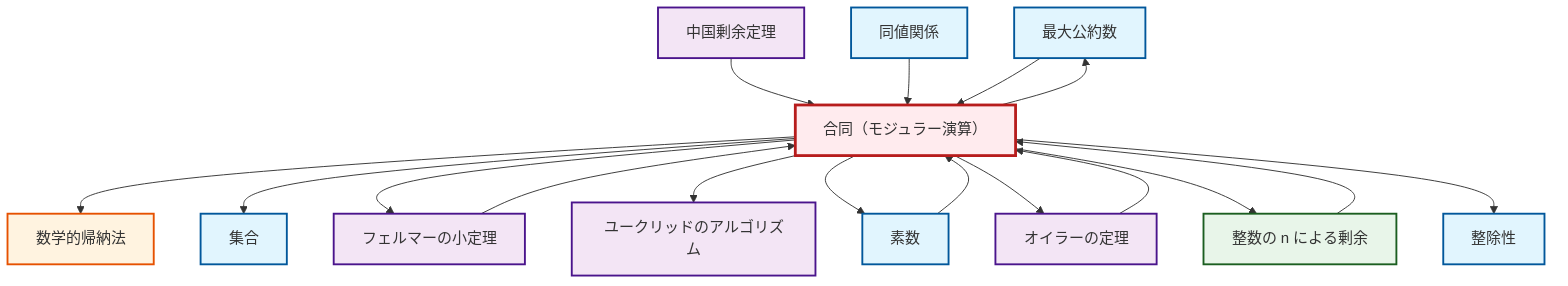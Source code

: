 graph TD
    classDef definition fill:#e1f5fe,stroke:#01579b,stroke-width:2px
    classDef theorem fill:#f3e5f5,stroke:#4a148c,stroke-width:2px
    classDef axiom fill:#fff3e0,stroke:#e65100,stroke-width:2px
    classDef example fill:#e8f5e9,stroke:#1b5e20,stroke-width:2px
    classDef current fill:#ffebee,stroke:#b71c1c,stroke-width:3px
    def-gcd["最大公約数"]:::definition
    def-divisibility["整除性"]:::definition
    def-set["集合"]:::definition
    ax-induction["数学的帰納法"]:::axiom
    thm-euclidean-algorithm["ユークリッドのアルゴリズム"]:::theorem
    ex-quotient-integers-mod-n["整数の n による剰余"]:::example
    def-prime["素数"]:::definition
    thm-euler["オイラーの定理"]:::theorem
    thm-chinese-remainder["中国剰余定理"]:::theorem
    thm-fermat-little["フェルマーの小定理"]:::theorem
    def-congruence["合同（モジュラー演算）"]:::definition
    def-equivalence-relation["同値関係"]:::definition
    thm-euler --> def-congruence
    thm-chinese-remainder --> def-congruence
    def-congruence --> ax-induction
    def-congruence --> def-set
    thm-fermat-little --> def-congruence
    def-congruence --> thm-fermat-little
    def-equivalence-relation --> def-congruence
    def-congruence --> def-gcd
    def-congruence --> thm-euclidean-algorithm
    def-congruence --> def-prime
    def-congruence --> thm-euler
    ex-quotient-integers-mod-n --> def-congruence
    def-gcd --> def-congruence
    def-prime --> def-congruence
    def-congruence --> ex-quotient-integers-mod-n
    def-congruence --> def-divisibility
    class def-congruence current